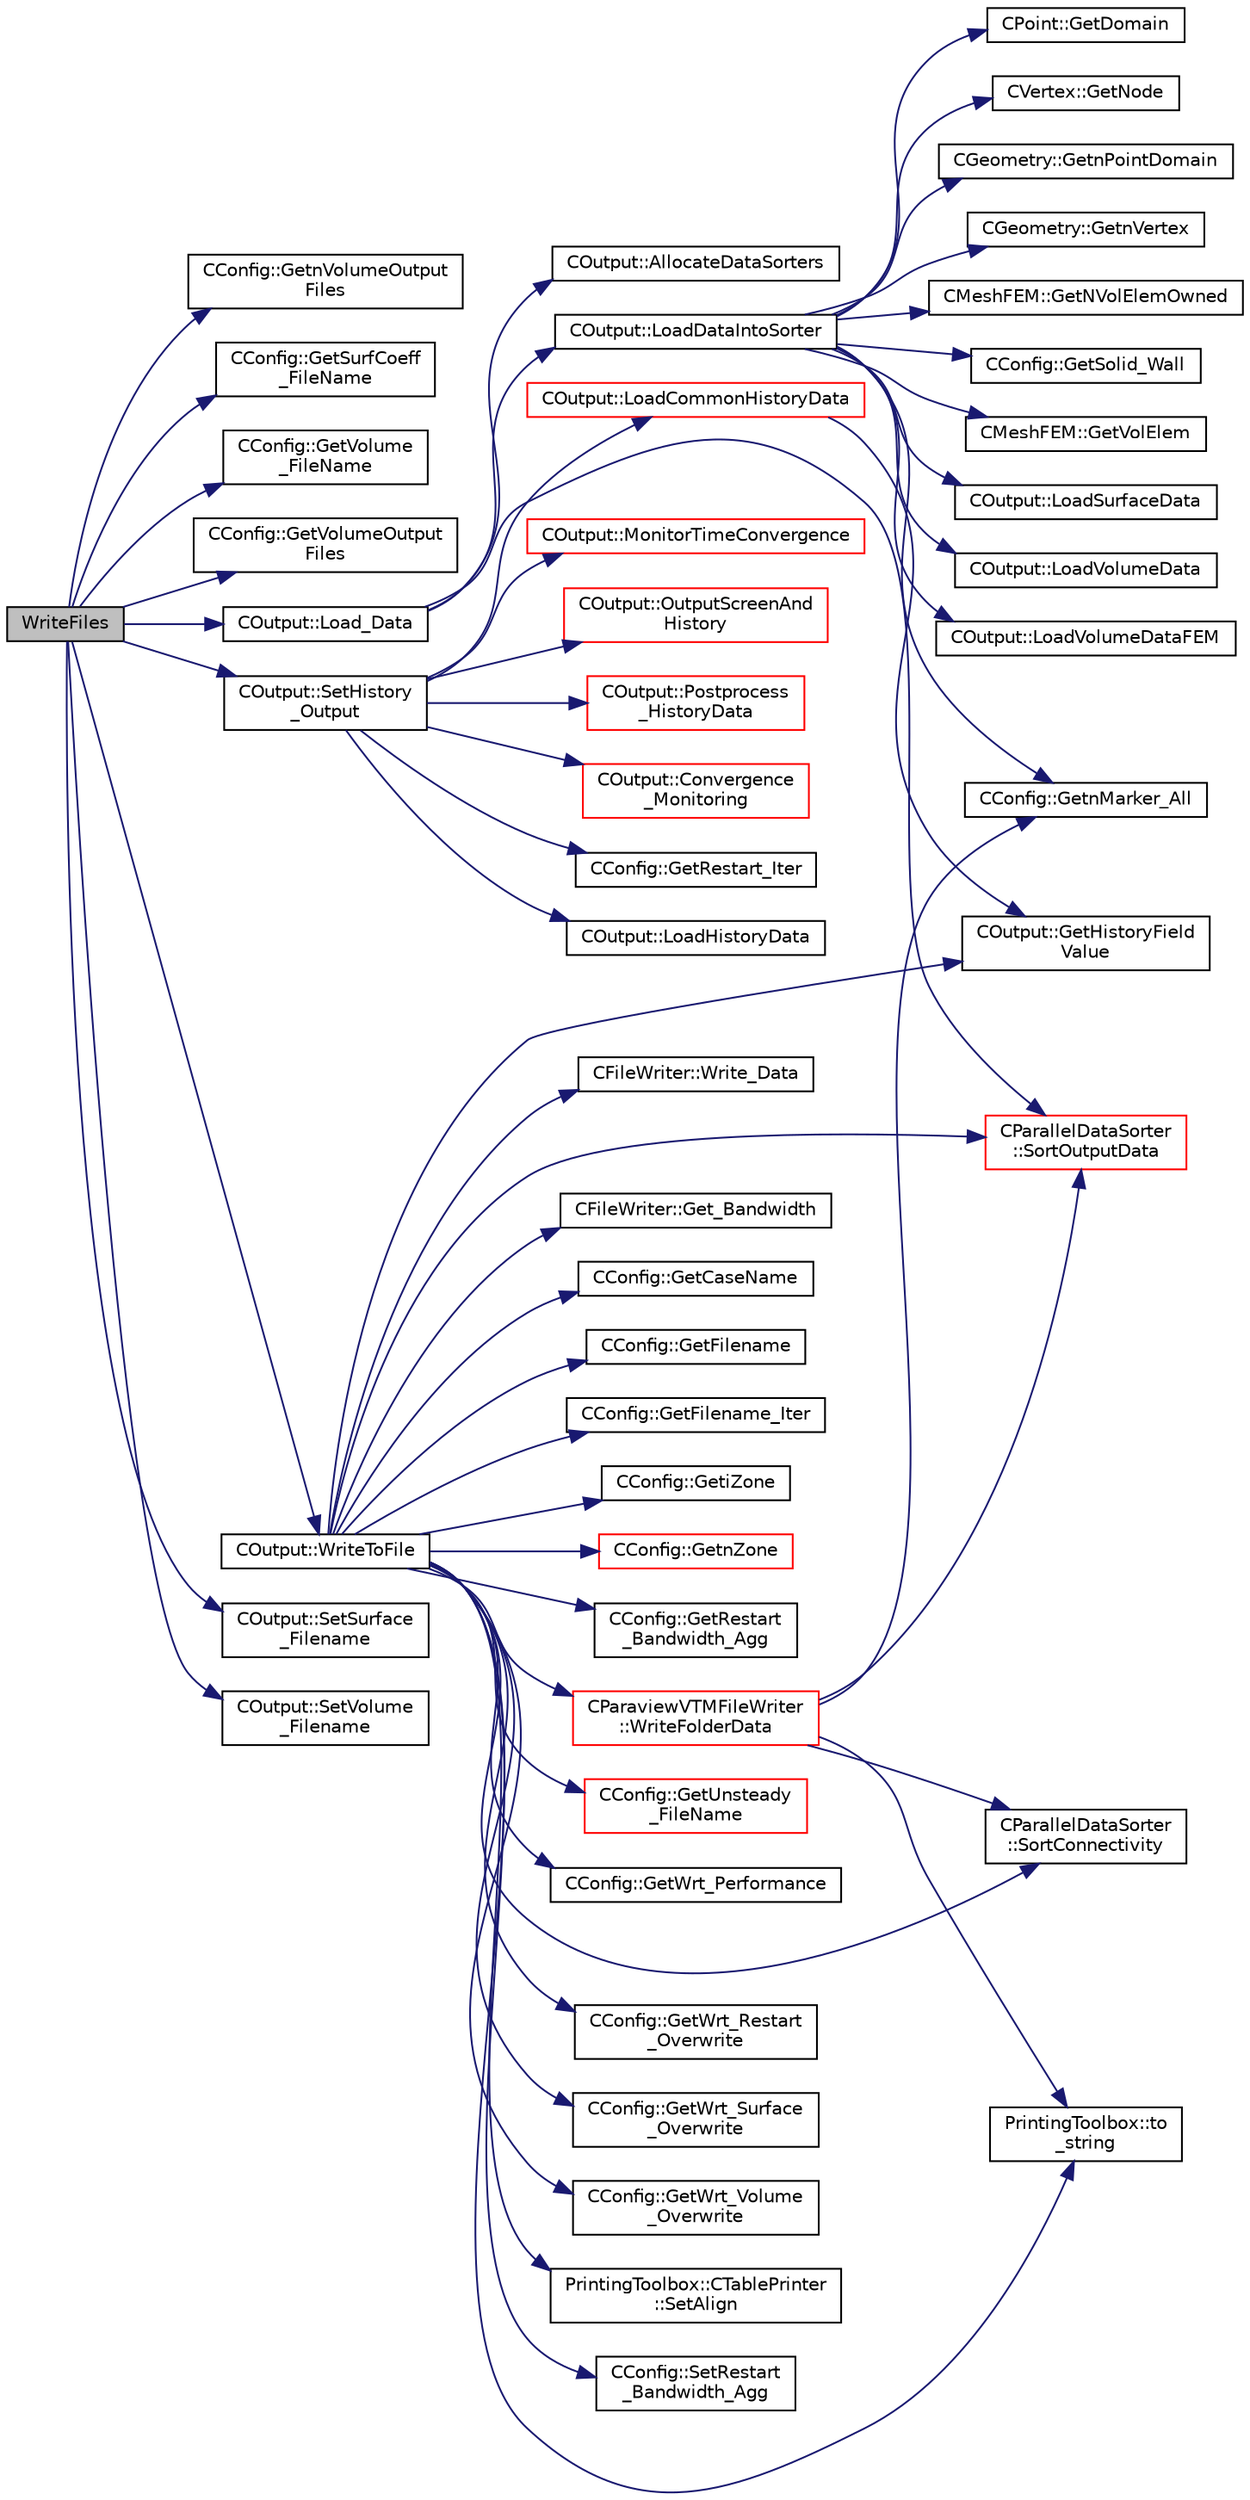 digraph "WriteFiles"
{
 // LATEX_PDF_SIZE
  edge [fontname="Helvetica",fontsize="10",labelfontname="Helvetica",labelfontsize="10"];
  node [fontname="Helvetica",fontsize="10",shape=record];
  rankdir="LR";
  Node1 [label="WriteFiles",height=0.2,width=0.4,color="black", fillcolor="grey75", style="filled", fontcolor="black",tooltip=" "];
  Node1 -> Node2 [color="midnightblue",fontsize="10",style="solid",fontname="Helvetica"];
  Node2 [label="CConfig::GetnVolumeOutput\lFiles",height=0.2,width=0.4,color="black", fillcolor="white", style="filled",URL="$classCConfig.html#a2298deab9cdc00a1c09f6e7cf6c8e07c",tooltip="GetnVolumeOutputFiles."];
  Node1 -> Node3 [color="midnightblue",fontsize="10",style="solid",fontname="Helvetica"];
  Node3 [label="CConfig::GetSurfCoeff\l_FileName",height=0.2,width=0.4,color="black", fillcolor="white", style="filled",URL="$classCConfig.html#a16f99e8cc6c1bf42cc4a7b15e5d1dee1",tooltip="Get the name of the file with the surface information for the flow problem."];
  Node1 -> Node4 [color="midnightblue",fontsize="10",style="solid",fontname="Helvetica"];
  Node4 [label="CConfig::GetVolume\l_FileName",height=0.2,width=0.4,color="black", fillcolor="white", style="filled",URL="$classCConfig.html#a032b7d16a6ce08d53d69d3f258a89588",tooltip="Get the name of the file with the flow variables."];
  Node1 -> Node5 [color="midnightblue",fontsize="10",style="solid",fontname="Helvetica"];
  Node5 [label="CConfig::GetVolumeOutput\lFiles",height=0.2,width=0.4,color="black", fillcolor="white", style="filled",URL="$classCConfig.html#adfae5472df18b9be89665c415e0061df",tooltip="GetVolumeOutputFiles."];
  Node1 -> Node6 [color="midnightblue",fontsize="10",style="solid",fontname="Helvetica"];
  Node6 [label="COutput::Load_Data",height=0.2,width=0.4,color="black", fillcolor="white", style="filled",URL="$classCOutput.html#a0f77a2ee7a1c28591fd733bbe95951e7",tooltip="Load the data from the solvers into the data sorters and sort it for the linear partitioning."];
  Node6 -> Node7 [color="midnightblue",fontsize="10",style="solid",fontname="Helvetica"];
  Node7 [label="COutput::AllocateDataSorters",height=0.2,width=0.4,color="black", fillcolor="white", style="filled",URL="$classCOutput.html#a576a9991a81b18368a1f8ad09b8c65cf",tooltip="Allocates the data sorters if necessary."];
  Node6 -> Node8 [color="midnightblue",fontsize="10",style="solid",fontname="Helvetica"];
  Node8 [label="COutput::LoadDataIntoSorter",height=0.2,width=0.4,color="black", fillcolor="white", style="filled",URL="$classCOutput.html#ac54efb9d794c522e1bef6cb4ed0d5b9f",tooltip="Load up the values of the requested volume fields into ::Local_Data array."];
  Node8 -> Node9 [color="midnightblue",fontsize="10",style="solid",fontname="Helvetica"];
  Node9 [label="CPoint::GetDomain",height=0.2,width=0.4,color="black", fillcolor="white", style="filled",URL="$classCPoint.html#aa58a27b602e47ddcad22ae74a5c6bc81",tooltip="For parallel computation, its indicates if a point must be computed or not."];
  Node8 -> Node10 [color="midnightblue",fontsize="10",style="solid",fontname="Helvetica"];
  Node10 [label="CConfig::GetnMarker_All",height=0.2,width=0.4,color="black", fillcolor="white", style="filled",URL="$classCConfig.html#a459dee039e618d21a5d78db61c221240",tooltip="Get the total number of boundary markers of the local process including send/receive domains."];
  Node8 -> Node11 [color="midnightblue",fontsize="10",style="solid",fontname="Helvetica"];
  Node11 [label="CVertex::GetNode",height=0.2,width=0.4,color="black", fillcolor="white", style="filled",URL="$classCVertex.html#ad568da06e7191358d3a09a1bee71cdb5",tooltip="Get the node of the vertex."];
  Node8 -> Node12 [color="midnightblue",fontsize="10",style="solid",fontname="Helvetica"];
  Node12 [label="CGeometry::GetnPointDomain",height=0.2,width=0.4,color="black", fillcolor="white", style="filled",URL="$classCGeometry.html#ac84179060bbac1fe5e856ea3da850b6e",tooltip="Get number of real points (that belong to the domain)."];
  Node8 -> Node13 [color="midnightblue",fontsize="10",style="solid",fontname="Helvetica"];
  Node13 [label="CGeometry::GetnVertex",height=0.2,width=0.4,color="black", fillcolor="white", style="filled",URL="$classCGeometry.html#a00b7f7e71ff42bd38f39147366dd093a",tooltip="Get number of vertices."];
  Node8 -> Node14 [color="midnightblue",fontsize="10",style="solid",fontname="Helvetica"];
  Node14 [label="CMeshFEM::GetNVolElemOwned",height=0.2,width=0.4,color="black", fillcolor="white", style="filled",URL="$classCMeshFEM.html#a98cac5880bf32dd7a81e90cfe3e83faa",tooltip="Function, which makes available the number of owned volume elements in the local FEM mesh."];
  Node8 -> Node15 [color="midnightblue",fontsize="10",style="solid",fontname="Helvetica"];
  Node15 [label="CConfig::GetSolid_Wall",height=0.2,width=0.4,color="black", fillcolor="white", style="filled",URL="$classCConfig.html#a1e07d3641838843be05ed58424d39f4f",tooltip="Determines whether a marker with index iMarker is a solid boundary."];
  Node8 -> Node16 [color="midnightblue",fontsize="10",style="solid",fontname="Helvetica"];
  Node16 [label="CMeshFEM::GetVolElem",height=0.2,width=0.4,color="black", fillcolor="white", style="filled",URL="$classCMeshFEM.html#aff09ec52d588d027830b497b21ae79c5",tooltip="Function, which makes available the volume elements in the local FEM mesh."];
  Node8 -> Node17 [color="midnightblue",fontsize="10",style="solid",fontname="Helvetica"];
  Node17 [label="COutput::LoadSurfaceData",height=0.2,width=0.4,color="black", fillcolor="white", style="filled",URL="$classCOutput.html#a01f7c43d229c94a9e8e954a538e5e66e",tooltip="Set the values of the volume output fields for a surface point."];
  Node8 -> Node18 [color="midnightblue",fontsize="10",style="solid",fontname="Helvetica"];
  Node18 [label="COutput::LoadVolumeData",height=0.2,width=0.4,color="black", fillcolor="white", style="filled",URL="$classCOutput.html#ad9fcb944022e0d7131d89987458a02ce",tooltip="Set the values of the volume output fields for a point."];
  Node8 -> Node19 [color="midnightblue",fontsize="10",style="solid",fontname="Helvetica"];
  Node19 [label="COutput::LoadVolumeDataFEM",height=0.2,width=0.4,color="black", fillcolor="white", style="filled",URL="$classCOutput.html#a379815a77f3a10e96834a95ff74d57f1",tooltip="Set the values of the volume output fields for a point."];
  Node6 -> Node20 [color="midnightblue",fontsize="10",style="solid",fontname="Helvetica"];
  Node20 [label="CParallelDataSorter\l::SortOutputData",height=0.2,width=0.4,color="red", fillcolor="white", style="filled",URL="$classCParallelDataSorter.html#a44dd56ef2671d15e21eacf3fda758a83",tooltip="Sort the output data for each grid node into a linear partitioning across all processors."];
  Node1 -> Node23 [color="midnightblue",fontsize="10",style="solid",fontname="Helvetica"];
  Node23 [label="COutput::SetHistory\l_Output",height=0.2,width=0.4,color="black", fillcolor="white", style="filled",URL="$classCOutput.html#acf84143df1a158647605c980ecae2d7c",tooltip="Collects history data from the solvers, monitors the convergence and writes to screen and history fil..."];
  Node23 -> Node24 [color="midnightblue",fontsize="10",style="solid",fontname="Helvetica"];
  Node24 [label="COutput::Convergence\l_Monitoring",height=0.2,width=0.4,color="red", fillcolor="white", style="filled",URL="$classCOutput.html#ad6a512715652bcf82c907b92da4302b8",tooltip="Monitor the convergence of an output field."];
  Node23 -> Node31 [color="midnightblue",fontsize="10",style="solid",fontname="Helvetica"];
  Node31 [label="CConfig::GetRestart_Iter",height=0.2,width=0.4,color="black", fillcolor="white", style="filled",URL="$classCConfig.html#aeca467e3a7c02d72b28ade957614035c",tooltip="Get the restart iteration."];
  Node23 -> Node32 [color="midnightblue",fontsize="10",style="solid",fontname="Helvetica"];
  Node32 [label="COutput::LoadCommonHistoryData",height=0.2,width=0.4,color="red", fillcolor="white", style="filled",URL="$classCOutput.html#a6babc71093859506fc4ff953467b376f",tooltip="Load values of the history fields common for all solvers."];
  Node32 -> Node35 [color="midnightblue",fontsize="10",style="solid",fontname="Helvetica"];
  Node35 [label="COutput::GetHistoryField\lValue",height=0.2,width=0.4,color="black", fillcolor="white", style="filled",URL="$classCOutput.html#a249a132836f70f168631f14b09a8802b",tooltip="Get the value of particular history output field."];
  Node23 -> Node41 [color="midnightblue",fontsize="10",style="solid",fontname="Helvetica"];
  Node41 [label="COutput::LoadHistoryData",height=0.2,width=0.4,color="black", fillcolor="white", style="filled",URL="$classCOutput.html#a0e243627ea7e1ef04e68cd9b51d2736b",tooltip="Load the history output field values."];
  Node23 -> Node42 [color="midnightblue",fontsize="10",style="solid",fontname="Helvetica"];
  Node42 [label="COutput::MonitorTimeConvergence",height=0.2,width=0.4,color="red", fillcolor="white", style="filled",URL="$classCOutput.html#abf0226a5664f3309f2b7e1b4be6296c2",tooltip="Monitor the time convergence of the specified windowed-time-averaged ouput."];
  Node23 -> Node48 [color="midnightblue",fontsize="10",style="solid",fontname="Helvetica"];
  Node48 [label="COutput::OutputScreenAnd\lHistory",height=0.2,width=0.4,color="red", fillcolor="white", style="filled",URL="$classCOutput.html#aeb8eeb121eddd2aeb2d24de85799b62a",tooltip="Write screen and history output."];
  Node23 -> Node71 [color="midnightblue",fontsize="10",style="solid",fontname="Helvetica"];
  Node71 [label="COutput::Postprocess\l_HistoryData",height=0.2,width=0.4,color="red", fillcolor="white", style="filled",URL="$classCOutput.html#ab2286efe6e4b78dd0daf13d2f1a6f886",tooltip="Postprocess_HistoryData."];
  Node1 -> Node77 [color="midnightblue",fontsize="10",style="solid",fontname="Helvetica"];
  Node77 [label="COutput::SetSurface\l_Filename",height=0.2,width=0.4,color="black", fillcolor="white", style="filled",URL="$classCOutput.html#a124cfc0ece401b9a181d818ba91008a2",tooltip="Sets the surface output filename."];
  Node1 -> Node78 [color="midnightblue",fontsize="10",style="solid",fontname="Helvetica"];
  Node78 [label="COutput::SetVolume\l_Filename",height=0.2,width=0.4,color="black", fillcolor="white", style="filled",URL="$classCOutput.html#ac54e99d6901c01ccb85f2fd82fc78f04",tooltip="Sets the volume output filename."];
  Node1 -> Node79 [color="midnightblue",fontsize="10",style="solid",fontname="Helvetica"];
  Node79 [label="COutput::WriteToFile",height=0.2,width=0.4,color="black", fillcolor="white", style="filled",URL="$classCOutput.html#a153a24cacc90f827f1e8751815764a4c",tooltip="Allocates the appropriate file writer based on the chosen format and writes sorted data to file."];
  Node79 -> Node80 [color="midnightblue",fontsize="10",style="solid",fontname="Helvetica"];
  Node80 [label="CFileWriter::Get_Bandwidth",height=0.2,width=0.4,color="black", fillcolor="white", style="filled",URL="$classCFileWriter.html#a0a46d9ced0a789b8d4232f6a07cafba7",tooltip="Get the bandwith used for the last writing."];
  Node79 -> Node81 [color="midnightblue",fontsize="10",style="solid",fontname="Helvetica"];
  Node81 [label="CConfig::GetCaseName",height=0.2,width=0.4,color="black", fillcolor="white", style="filled",URL="$classCConfig.html#a42ea9e3f3693d37485fe33c1c54bb0ae",tooltip="Get the name of the current case."];
  Node79 -> Node82 [color="midnightblue",fontsize="10",style="solid",fontname="Helvetica"];
  Node82 [label="CConfig::GetFilename",height=0.2,width=0.4,color="black", fillcolor="white", style="filled",URL="$classCConfig.html#ae22223881ffa54013ab33e39aa7fec67",tooltip="Add any numbers necessary to the filename (iteration number, zone ID ...)"];
  Node79 -> Node83 [color="midnightblue",fontsize="10",style="solid",fontname="Helvetica"];
  Node83 [label="CConfig::GetFilename_Iter",height=0.2,width=0.4,color="black", fillcolor="white", style="filled",URL="$classCConfig.html#af654704b35b4044878f3f51c00646978",tooltip="Add steady iteration number to the filename (does not overwrite previous files)"];
  Node79 -> Node35 [color="midnightblue",fontsize="10",style="solid",fontname="Helvetica"];
  Node79 -> Node84 [color="midnightblue",fontsize="10",style="solid",fontname="Helvetica"];
  Node84 [label="CConfig::GetiZone",height=0.2,width=0.4,color="black", fillcolor="white", style="filled",URL="$classCConfig.html#a1d6335b8fdef6fbcd9a08f7503d73ec1",tooltip="Provides the number of varaibles."];
  Node79 -> Node85 [color="midnightblue",fontsize="10",style="solid",fontname="Helvetica"];
  Node85 [label="CConfig::GetnZone",height=0.2,width=0.4,color="red", fillcolor="white", style="filled",URL="$classCConfig.html#a33f1af516d14a4d3815b577c37398773",tooltip="Gets the number of zones in the mesh file."];
  Node79 -> Node86 [color="midnightblue",fontsize="10",style="solid",fontname="Helvetica"];
  Node86 [label="CConfig::GetRestart\l_Bandwidth_Agg",height=0.2,width=0.4,color="black", fillcolor="white", style="filled",URL="$classCConfig.html#a60b72ebe49a6d318584944af24435989",tooltip="Set the sum of the bandwidth for writing binary restarts (to be averaged later)."];
  Node79 -> Node87 [color="midnightblue",fontsize="10",style="solid",fontname="Helvetica"];
  Node87 [label="CConfig::GetUnsteady\l_FileName",height=0.2,width=0.4,color="red", fillcolor="white", style="filled",URL="$classCConfig.html#aace1a22e7f0858d832499e72a1415cd4",tooltip="Augment the input filename with the iteration number for an unsteady file."];
  Node79 -> Node88 [color="midnightblue",fontsize="10",style="solid",fontname="Helvetica"];
  Node88 [label="CConfig::GetWrt_Performance",height=0.2,width=0.4,color="black", fillcolor="white", style="filled",URL="$classCConfig.html#a9667091b52bebfe6ffbe631ba1921bf2",tooltip="Get information about writing the performance summary at the end of a calculation."];
  Node79 -> Node89 [color="midnightblue",fontsize="10",style="solid",fontname="Helvetica"];
  Node89 [label="CConfig::GetWrt_Restart\l_Overwrite",height=0.2,width=0.4,color="black", fillcolor="white", style="filled",URL="$classCConfig.html#ae9ed022279a560ca553875e37a066c35",tooltip="Flag for whether restart solution files are overwritten."];
  Node79 -> Node90 [color="midnightblue",fontsize="10",style="solid",fontname="Helvetica"];
  Node90 [label="CConfig::GetWrt_Surface\l_Overwrite",height=0.2,width=0.4,color="black", fillcolor="white", style="filled",URL="$classCConfig.html#aa4479ec281523722b0d2abd32793b686",tooltip="Flag for whether visualization files are overwritten."];
  Node79 -> Node91 [color="midnightblue",fontsize="10",style="solid",fontname="Helvetica"];
  Node91 [label="CConfig::GetWrt_Volume\l_Overwrite",height=0.2,width=0.4,color="black", fillcolor="white", style="filled",URL="$classCConfig.html#a007e689c5a84a2028d936757711064fb",tooltip="Flag for whether visualization files are overwritten."];
  Node79 -> Node92 [color="midnightblue",fontsize="10",style="solid",fontname="Helvetica"];
  Node92 [label="PrintingToolbox::CTablePrinter\l::SetAlign",height=0.2,width=0.4,color="black", fillcolor="white", style="filled",URL="$classPrintingToolbox_1_1CTablePrinter.html#ad3691499a7bfa024bf97a7fc00ef33c7",tooltip="Set the alignment of the table entries (CENTER only works for the header at the moment)."];
  Node79 -> Node93 [color="midnightblue",fontsize="10",style="solid",fontname="Helvetica"];
  Node93 [label="CConfig::SetRestart\l_Bandwidth_Agg",height=0.2,width=0.4,color="black", fillcolor="white", style="filled",URL="$classCConfig.html#a9a06687acc9a585a507fe9164c708f8b",tooltip="Set the sum of the bandwidth for writing binary restarts (to be averaged later)."];
  Node79 -> Node94 [color="midnightblue",fontsize="10",style="solid",fontname="Helvetica"];
  Node94 [label="CParallelDataSorter\l::SortConnectivity",height=0.2,width=0.4,color="black", fillcolor="white", style="filled",URL="$classCParallelDataSorter.html#a07cb46b33f5de77f0d7f305162c20f2c",tooltip="Sort the connectivities (volume and surface) into data structures."];
  Node79 -> Node20 [color="midnightblue",fontsize="10",style="solid",fontname="Helvetica"];
  Node79 -> Node95 [color="midnightblue",fontsize="10",style="solid",fontname="Helvetica"];
  Node95 [label="PrintingToolbox::to\l_string",height=0.2,width=0.4,color="black", fillcolor="white", style="filled",URL="$namespacePrintingToolbox.html#a382f3911ccba468c241c530ae0c78b63",tooltip=" "];
  Node79 -> Node96 [color="midnightblue",fontsize="10",style="solid",fontname="Helvetica"];
  Node96 [label="CFileWriter::Write_Data",height=0.2,width=0.4,color="black", fillcolor="white", style="filled",URL="$classCFileWriter.html#acbec4ae4521e1bd812de229ba35b1f4c",tooltip="Write sorted data to file."];
  Node79 -> Node97 [color="midnightblue",fontsize="10",style="solid",fontname="Helvetica"];
  Node97 [label="CParaviewVTMFileWriter\l::WriteFolderData",height=0.2,width=0.4,color="red", fillcolor="white", style="filled",URL="$classCParaviewVTMFileWriter.html#aca95d6deb121a1dbf465810db3dd7d4d",tooltip="Write all data of the zones, boundaries into the folder."];
  Node97 -> Node10 [color="midnightblue",fontsize="10",style="solid",fontname="Helvetica"];
  Node97 -> Node94 [color="midnightblue",fontsize="10",style="solid",fontname="Helvetica"];
  Node97 -> Node20 [color="midnightblue",fontsize="10",style="solid",fontname="Helvetica"];
  Node97 -> Node95 [color="midnightblue",fontsize="10",style="solid",fontname="Helvetica"];
}
